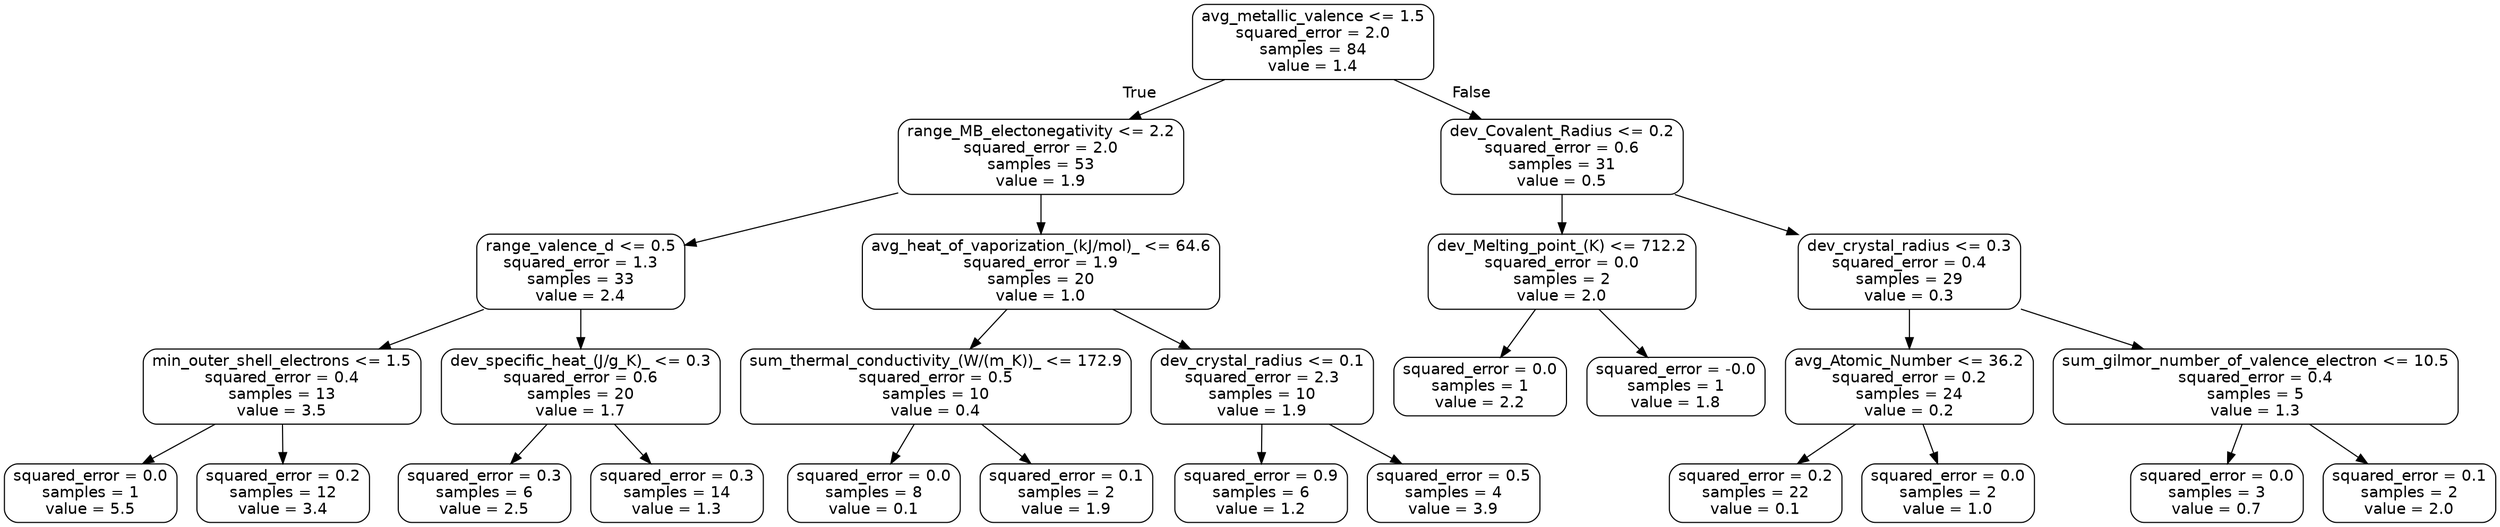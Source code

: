 digraph Tree {
node [shape=box, style="rounded", color="black", fontname="helvetica"] ;
edge [fontname="helvetica"] ;
0 [label="avg_metallic_valence <= 1.5\nsquared_error = 2.0\nsamples = 84\nvalue = 1.4"] ;
1 [label="range_MB_electonegativity <= 2.2\nsquared_error = 2.0\nsamples = 53\nvalue = 1.9"] ;
0 -> 1 [labeldistance=2.5, labelangle=45, headlabel="True"] ;
2 [label="range_valence_d <= 0.5\nsquared_error = 1.3\nsamples = 33\nvalue = 2.4"] ;
1 -> 2 ;
3 [label="min_outer_shell_electrons <= 1.5\nsquared_error = 0.4\nsamples = 13\nvalue = 3.5"] ;
2 -> 3 ;
4 [label="squared_error = 0.0\nsamples = 1\nvalue = 5.5"] ;
3 -> 4 ;
5 [label="squared_error = 0.2\nsamples = 12\nvalue = 3.4"] ;
3 -> 5 ;
6 [label="dev_specific_heat_(J/g_K)_ <= 0.3\nsquared_error = 0.6\nsamples = 20\nvalue = 1.7"] ;
2 -> 6 ;
7 [label="squared_error = 0.3\nsamples = 6\nvalue = 2.5"] ;
6 -> 7 ;
8 [label="squared_error = 0.3\nsamples = 14\nvalue = 1.3"] ;
6 -> 8 ;
9 [label="avg_heat_of_vaporization_(kJ/mol)_ <= 64.6\nsquared_error = 1.9\nsamples = 20\nvalue = 1.0"] ;
1 -> 9 ;
10 [label="sum_thermal_conductivity_(W/(m_K))_ <= 172.9\nsquared_error = 0.5\nsamples = 10\nvalue = 0.4"] ;
9 -> 10 ;
11 [label="squared_error = 0.0\nsamples = 8\nvalue = 0.1"] ;
10 -> 11 ;
12 [label="squared_error = 0.1\nsamples = 2\nvalue = 1.9"] ;
10 -> 12 ;
13 [label="dev_crystal_radius <= 0.1\nsquared_error = 2.3\nsamples = 10\nvalue = 1.9"] ;
9 -> 13 ;
14 [label="squared_error = 0.9\nsamples = 6\nvalue = 1.2"] ;
13 -> 14 ;
15 [label="squared_error = 0.5\nsamples = 4\nvalue = 3.9"] ;
13 -> 15 ;
16 [label="dev_Covalent_Radius <= 0.2\nsquared_error = 0.6\nsamples = 31\nvalue = 0.5"] ;
0 -> 16 [labeldistance=2.5, labelangle=-45, headlabel="False"] ;
17 [label="dev_Melting_point_(K) <= 712.2\nsquared_error = 0.0\nsamples = 2\nvalue = 2.0"] ;
16 -> 17 ;
18 [label="squared_error = 0.0\nsamples = 1\nvalue = 2.2"] ;
17 -> 18 ;
19 [label="squared_error = -0.0\nsamples = 1\nvalue = 1.8"] ;
17 -> 19 ;
20 [label="dev_crystal_radius <= 0.3\nsquared_error = 0.4\nsamples = 29\nvalue = 0.3"] ;
16 -> 20 ;
21 [label="avg_Atomic_Number <= 36.2\nsquared_error = 0.2\nsamples = 24\nvalue = 0.2"] ;
20 -> 21 ;
22 [label="squared_error = 0.2\nsamples = 22\nvalue = 0.1"] ;
21 -> 22 ;
23 [label="squared_error = 0.0\nsamples = 2\nvalue = 1.0"] ;
21 -> 23 ;
24 [label="sum_gilmor_number_of_valence_electron <= 10.5\nsquared_error = 0.4\nsamples = 5\nvalue = 1.3"] ;
20 -> 24 ;
25 [label="squared_error = 0.0\nsamples = 3\nvalue = 0.7"] ;
24 -> 25 ;
26 [label="squared_error = 0.1\nsamples = 2\nvalue = 2.0"] ;
24 -> 26 ;
}